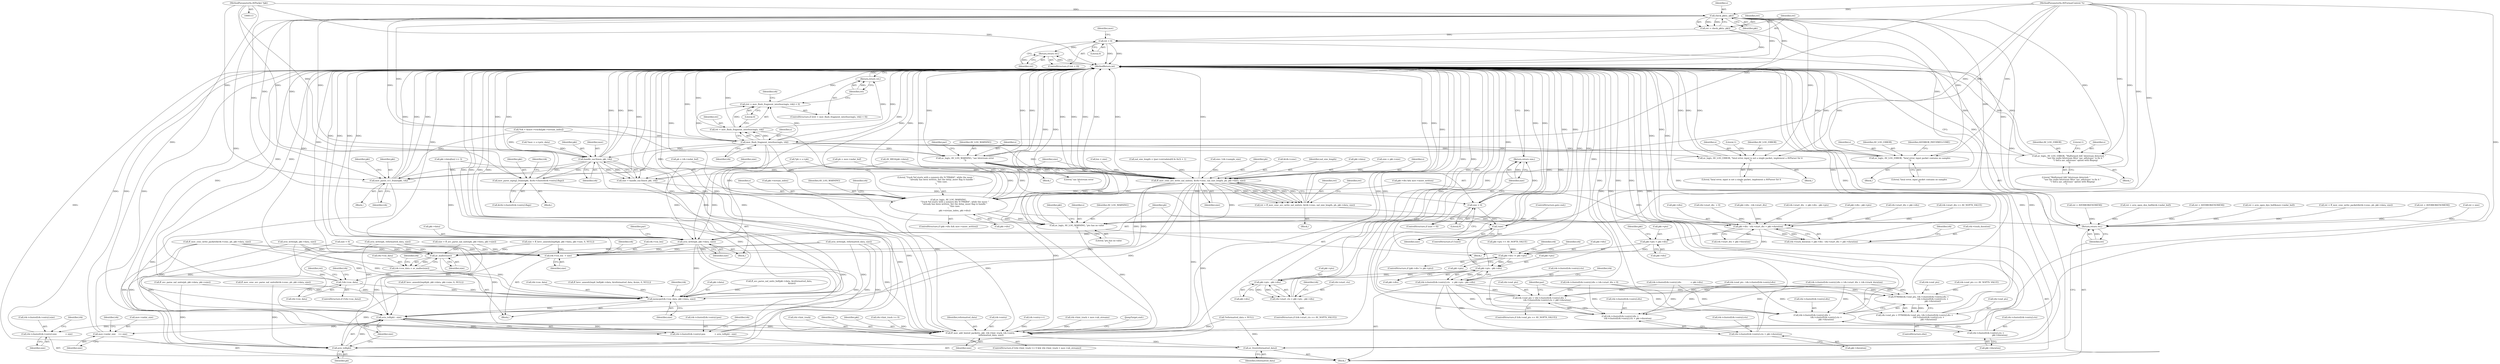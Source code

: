 digraph "0_FFmpeg_3a2d21bc5f97aa0161db3ae731fc2732be6108b8@pointer" {
"1000115" [label="(MethodParameterIn,AVPacket *pkt)"];
"1000166" [label="(Call,check_pkt(s, pkt))"];
"1000164" [label="(Call,ret = check_pkt(s, pkt))"];
"1000170" [label="(Call,ret < 0)"];
"1000173" [label="(Return,return ret;)"];
"1001464" [label="(Return,return ret;)"];
"1000222" [label="(Call,mov_flush_fragment_interleaving(s, trk))"];
"1000219" [label="(Call,(ret = mov_flush_fragment_interleaving(s, trk)) < 0)"];
"1000220" [label="(Call,ret = mov_flush_fragment_interleaving(s, trk))"];
"1000226" [label="(Return,return ret;)"];
"1000319" [label="(Call,av_log(s, AV_LOG_ERROR, \"fatal error, input is not a single packet, implement a AVParser for it\n\"))"];
"1000368" [label="(Call,av_log(s, AV_LOG_ERROR, \"fatal error, input packet contains no samples\n\"))"];
"1000469" [label="(Call,av_log(s, AV_LOG_ERROR, \"Malformed AAC bitstream detected: \"\n                   \"use the audio bitstream filter 'aac_adtstoasc' to fix it \"\n                   \"('-bsf:a aac_adtstoasc' option with ffmpeg)\n\"))"];
"1000476" [label="(Call,av_log(s, AV_LOG_WARNING, \"aac bitstream error\n\"))"];
"1000715" [label="(Call,ff_mov_cenc_avc_write_nal_units(s, &trk->cenc, nal_size_length, pb, pkt->data, size))"];
"1000713" [label="(Call,ret = ff_mov_cenc_avc_write_nal_units(s, &trk->cenc, nal_size_length, pb, pkt->data, size))"];
"1000771" [label="(Call,trk->vos_len  = size)"];
"1000780" [label="(Call,av_malloc(size))"];
"1000776" [label="(Call,trk->vos_data = av_malloc(size))"];
"1000783" [label="(Call,!trk->vos_data)"];
"1000793" [label="(Call,memcpy(trk->vos_data, pkt->data, size))"];
"1000853" [label="(Call,avio_tell(pb) - size)"];
"1000843" [label="(Call,trk->cluster[trk->entry].pos              = avio_tell(pb) - size)"];
"1000879" [label="(Call,trk->cluster[trk->entry].size             = size)"];
"1001430" [label="(Call,mov->mdat_size    += size)"];
"1001449" [label="(Call,ff_mov_add_hinted_packet(s, pkt, trk->hint_track, trk->entry,\n                                 reformatted_data, size))"];
"1001462" [label="(Call,av_free(reformatted_data))"];
"1000854" [label="(Call,avio_tell(pb))"];
"1001133" [label="(Call,av_log(s, AV_LOG_WARNING,\n                   \"Track %d starts with a nonzero dts %\"PRId64\", while the moov \"\n                   \"already has been written. Set the delay_moov flag to handle \"\n                   \"this case.\n\",\n                   pkt->stream_index, pkt->dts))"];
"1001147" [label="(Call,pkt->dts - trk->start_dts + pkt->duration)"];
"1001143" [label="(Call,trk->track_duration = pkt->dts - trk->start_dts + pkt->duration)"];
"1001174" [label="(Call,pkt->pts = pkt->dts)"];
"1001182" [label="(Call,pkt->dts != pkt->pts)"];
"1001204" [label="(Call,pkt->pts - pkt->dts)"];
"1001194" [label="(Call,trk->cluster[trk->entry].cts   = pkt->pts - pkt->dts)"];
"1001245" [label="(Call,trk->end_pts = trk->cluster[trk->entry].dts +\n                       trk->cluster[trk->entry].cts + pkt->duration)"];
"1001249" [label="(Call,trk->cluster[trk->entry].dts +\n                       trk->cluster[trk->entry].cts + pkt->duration)"];
"1001259" [label="(Call,trk->cluster[trk->entry].cts + pkt->duration)"];
"1001277" [label="(Call,FFMAX(trk->end_pts, trk->cluster[trk->entry].dts +\n                                           trk->cluster[trk->entry].cts +\n                                           pkt->duration))"];
"1001273" [label="(Call,trk->end_pts = FFMAX(trk->end_pts, trk->cluster[trk->entry].dts +\n                                           trk->cluster[trk->entry].cts +\n                                           pkt->duration))"];
"1001281" [label="(Call,trk->cluster[trk->entry].dts +\n                                           trk->cluster[trk->entry].cts +\n                                           pkt->duration)"];
"1001291" [label="(Call,trk->cluster[trk->entry].cts +\n                                           pkt->duration)"];
"1001232" [label="(Call,pkt->pts - pkt->dts)"];
"1001228" [label="(Call,trk->start_cts = pkt->pts - pkt->dts)"];
"1001170" [label="(Call,av_log(s, AV_LOG_WARNING, \"pts has no value\n\"))"];
"1000658" [label="(Call,handle_eac3(mov, pkt, trk))"];
"1000656" [label="(Call,size = handle_eac3(mov, pkt, trk))"];
"1000663" [label="(Call,size < 0)"];
"1000666" [label="(Return,return size;)"];
"1000670" [label="(Call,!size)"];
"1000673" [label="(Call,avio_write(pb, pkt->data, size))"];
"1001311" [label="(Call,mov_parse_vc1_frame(pkt, trk))"];
"1001341" [label="(Call,mov_parse_mpeg2_frame(pkt, &trk->cluster[trk->entry].flags))"];
"1000484" [label="(Identifier,par)"];
"1000246" [label="(Call,pb = trk->mdat_buf)"];
"1000354" [label="(Call,size / trk->sample_size)"];
"1000778" [label="(Identifier,trk)"];
"1000468" [label="(Block,)"];
"1001222" [label="(ControlStructure,if (trk->start_cts == AV_NOPTS_VALUE))"];
"1001164" [label="(Call,pkt->pts == AV_NOPTS_VALUE)"];
"1001242" [label="(Identifier,trk)"];
"1000889" [label="(Identifier,size)"];
"1001204" [label="(Call,pkt->pts - pkt->dts)"];
"1001181" [label="(ControlStructure,if (pkt->dts != pkt->pts))"];
"1001176" [label="(Identifier,pkt)"];
"1001466" [label="(MethodReturn,int)"];
"1000472" [label="(Literal,\"Malformed AAC bitstream detected: \"\n                   \"use the audio bitstream filter 'aac_adtstoasc' to fix it \"\n                   \"('-bsf:a aac_adtstoasc' option with ffmpeg)\n\")"];
"1000672" [label="(ControlStructure,goto end;)"];
"1000456" [label="(Block,)"];
"1000726" [label="(Identifier,size)"];
"1000879" [label="(Call,trk->cluster[trk->entry].size             = size)"];
"1000800" [label="(Identifier,size)"];
"1000782" [label="(ControlStructure,if (!trk->vos_data))"];
"1000478" [label="(Identifier,AV_LOG_WARNING)"];
"1001269" [label="(Call,pkt->duration)"];
"1001064" [label="(Call,trk->start_dts == AV_NOPTS_VALUE)"];
"1000370" [label="(Identifier,AV_LOG_ERROR)"];
"1000658" [label="(Call,handle_eac3(mov, pkt, trk))"];
"1000169" [label="(ControlStructure,if (ret < 0))"];
"1001464" [label="(Return,return ret;)"];
"1000471" [label="(Identifier,AV_LOG_ERROR)"];
"1000785" [label="(Identifier,trk)"];
"1001134" [label="(Identifier,s)"];
"1001147" [label="(Call,pkt->dts - trk->start_dts + pkt->duration)"];
"1001191" [label="(Identifier,trk)"];
"1000880" [label="(Call,trk->cluster[trk->entry].size)"];
"1000861" [label="(Identifier,trk)"];
"1001435" [label="(ControlStructure,if (trk->hint_track >= 0 && trk->hint_track < mov->nb_streams))"];
"1000546" [label="(Call,ff_mov_cenc_avc_parse_nal_units(&trk->cenc, pb, pkt->data, size))"];
"1000638" [label="(Call,ff_hevc_annexb2mp4(pb, pkt->data, pkt->size, 0, NULL))"];
"1001151" [label="(Call,trk->start_dts + pkt->duration)"];
"1000794" [label="(Call,trk->vos_data)"];
"1000567" [label="(Call,size = ff_avc_parse_nal_units(pb, pkt->data, pkt->size))"];
"1000620" [label="(Call,ff_hevc_annexb2mp4_buf(pkt->data, &reformatted_data, &size, 0, NULL))"];
"1000368" [label="(Call,av_log(s, AV_LOG_ERROR, \"fatal error, input packet contains no samples\n\"))"];
"1001459" [label="(Identifier,size)"];
"1000318" [label="(Block,)"];
"1001452" [label="(Call,trk->hint_track)"];
"1000236" [label="(Call,ret = avio_open_dyn_buf(&trk->mdat_buf))"];
"1000114" [label="(MethodParameterIn,AVFormatContext *s)"];
"1000789" [label="(Identifier,ret)"];
"1001137" [label="(Call,pkt->stream_index)"];
"1000166" [label="(Call,check_pkt(s, pkt))"];
"1001465" [label="(Identifier,ret)"];
"1000722" [label="(Identifier,pb)"];
"1000700" [label="(Block,)"];
"1000804" [label="(Identifier,trk)"];
"1000477" [label="(Identifier,s)"];
"1000833" [label="(Call,ret = AVERROR(ENOMEM))"];
"1001194" [label="(Call,trk->cluster[trk->entry].cts   = pkt->pts - pkt->dts)"];
"1001148" [label="(Call,pkt->dts)"];
"1001114" [label="(Call,trk->start_dts  = 0)"];
"1000226" [label="(Return,return ret;)"];
"1000320" [label="(Identifier,s)"];
"1001195" [label="(Call,trk->cluster[trk->entry].cts)"];
"1000661" [label="(Identifier,trk)"];
"1000770" [label="(Block,)"];
"1001272" [label="(ControlStructure,else)"];
"1000844" [label="(Call,trk->cluster[trk->entry].pos)"];
"1001246" [label="(Call,trk->end_pts)"];
"1001205" [label="(Call,pkt->pts)"];
"1000669" [label="(ControlStructure,if (!size))"];
"1001462" [label="(Call,av_free(reformatted_data))"];
"1000673" [label="(Call,avio_write(pb, pkt->data, size))"];
"1000118" [label="(Call,*mov = s->priv_data)"];
"1000261" [label="(Call,ret = avio_open_dyn_buf(&mov->mdat_buf))"];
"1000325" [label="(Literal,1)"];
"1001249" [label="(Call,trk->cluster[trk->entry].dts +\n                       trk->cluster[trk->entry].cts + pkt->duration)"];
"1001259" [label="(Call,trk->cluster[trk->entry].cts + pkt->duration)"];
"1000772" [label="(Call,trk->vos_len)"];
"1001282" [label="(Call,trk->cluster[trk->entry].dts)"];
"1000729" [label="(Call,ret = ff_mov_cenc_write_packet(&trk->cenc, pb, pkt->data, size))"];
"1001450" [label="(Identifier,s)"];
"1000674" [label="(Identifier,pb)"];
"1000783" [label="(Call,!trk->vos_data)"];
"1000945" [label="(Call,trk->cluster[trk->entry].dts = trk->start_dts + trk->track_duration)"];
"1000219" [label="(Call,(ret = mov_flush_fragment_interleaving(s, trk)) < 0)"];
"1000469" [label="(Call,av_log(s, AV_LOG_ERROR, \"Malformed AAC bitstream detected: \"\n                   \"use the audio bitstream filter 'aac_adtstoasc' to fix it \"\n                   \"('-bsf:a aac_adtstoasc' option with ffmpeg)\n\"))"];
"1000657" [label="(Identifier,size)"];
"1000222" [label="(Call,mov_flush_fragment_interleaving(s, trk))"];
"1001245" [label="(Call,trk->end_pts = trk->cluster[trk->entry].dts +\n                       trk->cluster[trk->entry].cts + pkt->duration)"];
"1000475" [label="(Literal,1)"];
"1000670" [label="(Call,!size)"];
"1001008" [label="(Call,pkt->dts - trk->start_dts)"];
"1000557" [label="(Call,size < 0)"];
"1000220" [label="(Call,ret = mov_flush_fragment_interleaving(s, trk))"];
"1000717" [label="(Call,&trk->cenc)"];
"1000470" [label="(Identifier,s)"];
"1000450" [label="(Call,AV_RB16(pkt->data))"];
"1000721" [label="(Identifier,nal_size_length)"];
"1000116" [label="(Block,)"];
"1001228" [label="(Call,trk->start_cts = pkt->pts - pkt->dts)"];
"1000662" [label="(ControlStructure,if (size < 0))"];
"1000678" [label="(Identifier,size)"];
"1001125" [label="(ControlStructure,if (pkt->dts && mov->moov_written))"];
"1001171" [label="(Identifier,s)"];
"1000171" [label="(Identifier,ret)"];
"1001402" [label="(Identifier,pkt)"];
"1001250" [label="(Call,trk->cluster[trk->entry].dts)"];
"1000771" [label="(Call,trk->vos_len  = size)"];
"1001463" [label="(Identifier,reformatted_data)"];
"1001260" [label="(Call,trk->cluster[trk->entry].cts)"];
"1001439" [label="(Identifier,trk)"];
"1000666" [label="(Return,return size;)"];
"1001310" [label="(Block,)"];
"1000723" [label="(Call,pkt->data)"];
"1000775" [label="(Identifier,size)"];
"1000569" [label="(Call,ff_avc_parse_nal_units(pb, pkt->data, pkt->size))"];
"1001278" [label="(Call,trk->end_pts)"];
"1001449" [label="(Call,ff_mov_add_hinted_packet(s, pkt, trk->hint_track, trk->entry,\n                                 reformatted_data, size))"];
"1001169" [label="(Block,)"];
"1001431" [label="(Call,mov->mdat_size)"];
"1001451" [label="(Identifier,pkt)"];
"1000373" [label="(Identifier,AVERROR_PATCHWELCOME)"];
"1000781" [label="(Identifier,size)"];
"1000856" [label="(Identifier,size)"];
"1000656" [label="(Call,size = handle_eac3(mov, pkt, trk))"];
"1001182" [label="(Call,pkt->dts != pkt->pts)"];
"1001233" [label="(Call,pkt->pts)"];
"1001174" [label="(Call,pkt->pts = pkt->dts)"];
"1001173" [label="(Literal,\"pts has no value\n\")"];
"1000843" [label="(Call,trk->cluster[trk->entry].pos              = avio_tell(pb) - size)"];
"1000853" [label="(Call,avio_tell(pb) - size)"];
"1001281" [label="(Call,trk->cluster[trk->entry].dts +\n                                           trk->cluster[trk->entry].cts +\n                                           pkt->duration)"];
"1000173" [label="(Return,return ret;)"];
"1000660" [label="(Identifier,pkt)"];
"1000170" [label="(Call,ret < 0)"];
"1001437" [label="(Call,trk->hint_track >= 0)"];
"1000793" [label="(Call,memcpy(trk->vos_data, pkt->data, size))"];
"1001135" [label="(Identifier,AV_LOG_WARNING)"];
"1001094" [label="(Call,trk->start_dts  = pkt->dts - pkt->pts)"];
"1000797" [label="(Call,pkt->data)"];
"1000223" [label="(Identifier,s)"];
"1000630" [label="(Call,avio_write(pb, reformatted_data, size))"];
"1000151" [label="(Call,size = pkt->size)"];
"1001313" [label="(Identifier,trk)"];
"1001343" [label="(Call,&trk->cluster[trk->entry].flags)"];
"1001311" [label="(Call,mov_parse_vc1_frame(pkt, trk))"];
"1000164" [label="(Call,ret = check_pkt(s, pkt))"];
"1000742" [label="(Identifier,ret)"];
"1001143" [label="(Call,trk->track_duration = pkt->dts - trk->start_dts + pkt->duration)"];
"1000671" [label="(Identifier,size)"];
"1001340" [label="(Block,)"];
"1001273" [label="(Call,trk->end_pts = FFMAX(trk->end_pts, trk->cluster[trk->entry].dts +\n                                           trk->cluster[trk->entry].cts +\n                                           pkt->duration))"];
"1001172" [label="(Identifier,AV_LOG_WARNING)"];
"1001291" [label="(Call,trk->cluster[trk->entry].cts +\n                                           pkt->duration)"];
"1001229" [label="(Call,trk->start_cts)"];
"1000989" [label="(Call,trk->end_pts - trk->cluster[trk->entry].dts)"];
"1000165" [label="(Identifier,ret)"];
"1001160" [label="(Identifier,trk)"];
"1000715" [label="(Call,ff_mov_cenc_avc_write_nal_units(s, &trk->cenc, nal_size_length, pb, pkt->data, size))"];
"1001274" [label="(Call,trk->end_pts)"];
"1001342" [label="(Identifier,pkt)"];
"1001358" [label="(Identifier,trk)"];
"1000731" [label="(Call,ff_mov_cenc_write_packet(&trk->cenc, pb, pkt->data, size))"];
"1000371" [label="(Literal,\"fatal error, input packet contains no samples\n\")"];
"1000367" [label="(Block,)"];
"1000665" [label="(Literal,0)"];
"1001186" [label="(Call,pkt->pts)"];
"1000479" [label="(Literal,\"aac bitstream error\n\")"];
"1001240" [label="(Call,trk->end_pts == AV_NOPTS_VALUE)"];
"1000659" [label="(Identifier,mov)"];
"1000780" [label="(Call,av_malloc(size))"];
"1001434" [label="(Identifier,size)"];
"1000225" [label="(Literal,0)"];
"1000304" [label="(Call,pkt->data[len] >> 3)"];
"1000758" [label="(Identifier,par)"];
"1000231" [label="(Identifier,trk)"];
"1000167" [label="(Identifier,s)"];
"1001145" [label="(Identifier,trk)"];
"1001239" [label="(ControlStructure,if (trk->end_pts == AV_NOPTS_VALUE))"];
"1000664" [label="(Identifier,size)"];
"1000476" [label="(Call,av_log(s, AV_LOG_WARNING, \"aac bitstream error\n\"))"];
"1001136" [label="(Literal,\"Track %d starts with a nonzero dts %\"PRId64\", while the moov \"\n                   \"already has been written. Set the delay_moov flag to handle \"\n                   \"this case.\n\")"];
"1000795" [label="(Identifier,trk)"];
"1000776" [label="(Call,trk->vos_data = av_malloc(size))"];
"1000124" [label="(Call,*pb = s->pb)"];
"1001126" [label="(Call,pkt->dts && mov->moov_written)"];
"1000531" [label="(Call,avio_write(pb, reformatted_data, size))"];
"1000369" [label="(Identifier,s)"];
"1000894" [label="(Identifier,trk)"];
"1000321" [label="(Identifier,AV_LOG_ERROR)"];
"1001198" [label="(Identifier,trk)"];
"1001178" [label="(Call,pkt->dts)"];
"1001098" [label="(Call,pkt->dts - pkt->pts)"];
"1000855" [label="(Identifier,pb)"];
"1000667" [label="(Identifier,size)"];
"1000168" [label="(Identifier,pkt)"];
"1000115" [label="(MethodParameterIn,AVPacket *pkt)"];
"1000777" [label="(Call,trk->vos_data)"];
"1001133" [label="(Call,av_log(s, AV_LOG_WARNING,\n                   \"Track %d starts with a nonzero dts %\"PRId64\", while the moov \"\n                   \"already has been written. Set the delay_moov flag to handle \"\n                   \"this case.\n\",\n                   pkt->stream_index, pkt->dts))"];
"1000227" [label="(Identifier,ret)"];
"1001140" [label="(Call,pkt->dts)"];
"1001048" [label="(Call,trk->cluster[trk->entry].dts = trk->start_dts = 0)"];
"1000319" [label="(Call,av_log(s, AV_LOG_ERROR, \"fatal error, input is not a single packet, implement a AVParser for it\n\"))"];
"1000784" [label="(Call,trk->vos_data)"];
"1000713" [label="(Call,ret = ff_mov_cenc_avc_write_nal_units(s, &trk->cenc, nal_size_length, pb, pkt->data, size))"];
"1001458" [label="(Identifier,reformatted_data)"];
"1001170" [label="(Call,av_log(s, AV_LOG_WARNING, \"pts has no value\n\"))"];
"1001455" [label="(Call,trk->entry)"];
"1000161" [label="(Call,*reformatted_data = NULL)"];
"1001070" [label="(Call,trk->start_dts = pkt->dts)"];
"1001341" [label="(Call,mov_parse_mpeg2_frame(pkt, &trk->cluster[trk->entry].flags))"];
"1001421" [label="(Call,trk->entry++)"];
"1000675" [label="(Call,pkt->data)"];
"1000636" [label="(Call,size = ff_hevc_annexb2mp4(pb, pkt->data, pkt->size, 0, NULL))"];
"1001175" [label="(Call,pkt->pts)"];
"1001232" [label="(Call,pkt->pts - pkt->dts)"];
"1001277" [label="(Call,FFMAX(trk->end_pts, trk->cluster[trk->entry].dts +\n                                           trk->cluster[trk->entry].cts +\n                                           pkt->duration))"];
"1001312" [label="(Identifier,pkt)"];
"1000174" [label="(Identifier,ret)"];
"1001183" [label="(Call,pkt->dts)"];
"1000901" [label="(Call,trk->cluster[trk->entry].dts              = pkt->dts)"];
"1000655" [label="(Block,)"];
"1000221" [label="(Identifier,ret)"];
"1001301" [label="(Call,pkt->duration)"];
"1000747" [label="(Call,avio_write(pb, pkt->data, size))"];
"1000663" [label="(Call,size < 0)"];
"1001442" [label="(Call,trk->hint_track < mov->nb_streams)"];
"1000523" [label="(Call,ff_avc_parse_nal_units_buf(pkt->data, &reformatted_data,\n                                       &size))"];
"1000788" [label="(Call,ret = AVERROR(ENOMEM))"];
"1000716" [label="(Identifier,s)"];
"1000271" [label="(Call,pb = mov->mdat_buf)"];
"1000292" [label="(Call,len < size)"];
"1001144" [label="(Call,trk->track_duration)"];
"1001460" [label="(JumpTarget,end:)"];
"1000178" [label="(Identifier,mov)"];
"1000561" [label="(Call,ret = size)"];
"1001236" [label="(Call,pkt->dts)"];
"1000420" [label="(Call,ret = AVERROR(ENOMEM))"];
"1001430" [label="(Call,mov->mdat_size    += size)"];
"1000224" [label="(Identifier,trk)"];
"1001184" [label="(Identifier,pkt)"];
"1000322" [label="(Literal,\"fatal error, input is not a single packet, implement a AVParser for it\n\")"];
"1000130" [label="(Call,*trk = &mov->tracks[pkt->stream_index])"];
"1001208" [label="(Call,pkt->dts)"];
"1001215" [label="(Identifier,trk)"];
"1001292" [label="(Call,trk->cluster[trk->entry].cts)"];
"1000218" [label="(ControlStructure,if ((ret = mov_flush_fragment_interleaving(s, trk)) < 0))"];
"1000714" [label="(Identifier,ret)"];
"1001307" [label="(Identifier,par)"];
"1000702" [label="(Call,nal_size_length = (par->extradata[4] & 0x3) + 1)"];
"1000172" [label="(Literal,0)"];
"1000854" [label="(Call,avio_tell(pb))"];
"1000115" -> "1000113"  [label="AST: "];
"1000115" -> "1001466"  [label="DDG: "];
"1000115" -> "1000166"  [label="DDG: "];
"1000115" -> "1000658"  [label="DDG: "];
"1000115" -> "1001311"  [label="DDG: "];
"1000115" -> "1001341"  [label="DDG: "];
"1000115" -> "1001449"  [label="DDG: "];
"1000166" -> "1000164"  [label="AST: "];
"1000166" -> "1000168"  [label="CFG: "];
"1000167" -> "1000166"  [label="AST: "];
"1000168" -> "1000166"  [label="AST: "];
"1000164" -> "1000166"  [label="CFG: "];
"1000166" -> "1001466"  [label="DDG: "];
"1000166" -> "1001466"  [label="DDG: "];
"1000166" -> "1000164"  [label="DDG: "];
"1000166" -> "1000164"  [label="DDG: "];
"1000114" -> "1000166"  [label="DDG: "];
"1000166" -> "1000222"  [label="DDG: "];
"1000166" -> "1000319"  [label="DDG: "];
"1000166" -> "1000368"  [label="DDG: "];
"1000166" -> "1000469"  [label="DDG: "];
"1000166" -> "1000476"  [label="DDG: "];
"1000166" -> "1000658"  [label="DDG: "];
"1000166" -> "1000715"  [label="DDG: "];
"1000166" -> "1001133"  [label="DDG: "];
"1000166" -> "1001170"  [label="DDG: "];
"1000166" -> "1001311"  [label="DDG: "];
"1000166" -> "1001341"  [label="DDG: "];
"1000166" -> "1001449"  [label="DDG: "];
"1000166" -> "1001449"  [label="DDG: "];
"1000164" -> "1000116"  [label="AST: "];
"1000165" -> "1000164"  [label="AST: "];
"1000171" -> "1000164"  [label="CFG: "];
"1000164" -> "1001466"  [label="DDG: "];
"1000164" -> "1000170"  [label="DDG: "];
"1000170" -> "1000169"  [label="AST: "];
"1000170" -> "1000172"  [label="CFG: "];
"1000171" -> "1000170"  [label="AST: "];
"1000172" -> "1000170"  [label="AST: "];
"1000174" -> "1000170"  [label="CFG: "];
"1000178" -> "1000170"  [label="CFG: "];
"1000170" -> "1001466"  [label="DDG: "];
"1000170" -> "1001466"  [label="DDG: "];
"1000170" -> "1000173"  [label="DDG: "];
"1000170" -> "1001464"  [label="DDG: "];
"1000173" -> "1000169"  [label="AST: "];
"1000173" -> "1000174"  [label="CFG: "];
"1000174" -> "1000173"  [label="AST: "];
"1001466" -> "1000173"  [label="CFG: "];
"1000173" -> "1001466"  [label="DDG: "];
"1000174" -> "1000173"  [label="DDG: "];
"1001464" -> "1000116"  [label="AST: "];
"1001464" -> "1001465"  [label="CFG: "];
"1001465" -> "1001464"  [label="AST: "];
"1001466" -> "1001464"  [label="CFG: "];
"1001464" -> "1001466"  [label="DDG: "];
"1001465" -> "1001464"  [label="DDG: "];
"1000713" -> "1001464"  [label="DDG: "];
"1000561" -> "1001464"  [label="DDG: "];
"1000261" -> "1001464"  [label="DDG: "];
"1000788" -> "1001464"  [label="DDG: "];
"1000220" -> "1001464"  [label="DDG: "];
"1000729" -> "1001464"  [label="DDG: "];
"1000236" -> "1001464"  [label="DDG: "];
"1000833" -> "1001464"  [label="DDG: "];
"1000420" -> "1001464"  [label="DDG: "];
"1000222" -> "1000220"  [label="AST: "];
"1000222" -> "1000224"  [label="CFG: "];
"1000223" -> "1000222"  [label="AST: "];
"1000224" -> "1000222"  [label="AST: "];
"1000220" -> "1000222"  [label="CFG: "];
"1000222" -> "1001466"  [label="DDG: "];
"1000222" -> "1001466"  [label="DDG: "];
"1000222" -> "1000219"  [label="DDG: "];
"1000222" -> "1000219"  [label="DDG: "];
"1000222" -> "1000220"  [label="DDG: "];
"1000222" -> "1000220"  [label="DDG: "];
"1000114" -> "1000222"  [label="DDG: "];
"1000130" -> "1000222"  [label="DDG: "];
"1000222" -> "1000319"  [label="DDG: "];
"1000222" -> "1000368"  [label="DDG: "];
"1000222" -> "1000469"  [label="DDG: "];
"1000222" -> "1000476"  [label="DDG: "];
"1000222" -> "1000658"  [label="DDG: "];
"1000222" -> "1000715"  [label="DDG: "];
"1000222" -> "1001133"  [label="DDG: "];
"1000222" -> "1001170"  [label="DDG: "];
"1000222" -> "1001311"  [label="DDG: "];
"1000222" -> "1001449"  [label="DDG: "];
"1000219" -> "1000218"  [label="AST: "];
"1000219" -> "1000225"  [label="CFG: "];
"1000220" -> "1000219"  [label="AST: "];
"1000225" -> "1000219"  [label="AST: "];
"1000227" -> "1000219"  [label="CFG: "];
"1000231" -> "1000219"  [label="CFG: "];
"1000219" -> "1001466"  [label="DDG: "];
"1000220" -> "1000219"  [label="DDG: "];
"1000221" -> "1000220"  [label="AST: "];
"1000225" -> "1000220"  [label="CFG: "];
"1000220" -> "1001466"  [label="DDG: "];
"1000220" -> "1001466"  [label="DDG: "];
"1000220" -> "1000226"  [label="DDG: "];
"1000226" -> "1000218"  [label="AST: "];
"1000226" -> "1000227"  [label="CFG: "];
"1000227" -> "1000226"  [label="AST: "];
"1001466" -> "1000226"  [label="CFG: "];
"1000226" -> "1001466"  [label="DDG: "];
"1000227" -> "1000226"  [label="DDG: "];
"1000319" -> "1000318"  [label="AST: "];
"1000319" -> "1000322"  [label="CFG: "];
"1000320" -> "1000319"  [label="AST: "];
"1000321" -> "1000319"  [label="AST: "];
"1000322" -> "1000319"  [label="AST: "];
"1000325" -> "1000319"  [label="CFG: "];
"1000319" -> "1001466"  [label="DDG: "];
"1000319" -> "1001466"  [label="DDG: "];
"1000319" -> "1001466"  [label="DDG: "];
"1000114" -> "1000319"  [label="DDG: "];
"1000368" -> "1000367"  [label="AST: "];
"1000368" -> "1000371"  [label="CFG: "];
"1000369" -> "1000368"  [label="AST: "];
"1000370" -> "1000368"  [label="AST: "];
"1000371" -> "1000368"  [label="AST: "];
"1000373" -> "1000368"  [label="CFG: "];
"1000368" -> "1001466"  [label="DDG: "];
"1000368" -> "1001466"  [label="DDG: "];
"1000368" -> "1001466"  [label="DDG: "];
"1000114" -> "1000368"  [label="DDG: "];
"1000469" -> "1000468"  [label="AST: "];
"1000469" -> "1000472"  [label="CFG: "];
"1000470" -> "1000469"  [label="AST: "];
"1000471" -> "1000469"  [label="AST: "];
"1000472" -> "1000469"  [label="AST: "];
"1000475" -> "1000469"  [label="CFG: "];
"1000469" -> "1001466"  [label="DDG: "];
"1000469" -> "1001466"  [label="DDG: "];
"1000469" -> "1001466"  [label="DDG: "];
"1000114" -> "1000469"  [label="DDG: "];
"1000476" -> "1000456"  [label="AST: "];
"1000476" -> "1000479"  [label="CFG: "];
"1000477" -> "1000476"  [label="AST: "];
"1000478" -> "1000476"  [label="AST: "];
"1000479" -> "1000476"  [label="AST: "];
"1000484" -> "1000476"  [label="CFG: "];
"1000476" -> "1001466"  [label="DDG: "];
"1000476" -> "1001466"  [label="DDG: "];
"1000476" -> "1001466"  [label="DDG: "];
"1000114" -> "1000476"  [label="DDG: "];
"1000476" -> "1000715"  [label="DDG: "];
"1000476" -> "1001133"  [label="DDG: "];
"1000476" -> "1001133"  [label="DDG: "];
"1000476" -> "1001170"  [label="DDG: "];
"1000476" -> "1001170"  [label="DDG: "];
"1000476" -> "1001449"  [label="DDG: "];
"1000715" -> "1000713"  [label="AST: "];
"1000715" -> "1000726"  [label="CFG: "];
"1000716" -> "1000715"  [label="AST: "];
"1000717" -> "1000715"  [label="AST: "];
"1000721" -> "1000715"  [label="AST: "];
"1000722" -> "1000715"  [label="AST: "];
"1000723" -> "1000715"  [label="AST: "];
"1000726" -> "1000715"  [label="AST: "];
"1000713" -> "1000715"  [label="CFG: "];
"1000715" -> "1001466"  [label="DDG: "];
"1000715" -> "1001466"  [label="DDG: "];
"1000715" -> "1001466"  [label="DDG: "];
"1000715" -> "1001466"  [label="DDG: "];
"1000715" -> "1001466"  [label="DDG: "];
"1000715" -> "1001466"  [label="DDG: "];
"1000715" -> "1000713"  [label="DDG: "];
"1000715" -> "1000713"  [label="DDG: "];
"1000715" -> "1000713"  [label="DDG: "];
"1000715" -> "1000713"  [label="DDG: "];
"1000715" -> "1000713"  [label="DDG: "];
"1000715" -> "1000713"  [label="DDG: "];
"1000114" -> "1000715"  [label="DDG: "];
"1000702" -> "1000715"  [label="DDG: "];
"1000124" -> "1000715"  [label="DDG: "];
"1000271" -> "1000715"  [label="DDG: "];
"1000246" -> "1000715"  [label="DDG: "];
"1000304" -> "1000715"  [label="DDG: "];
"1000450" -> "1000715"  [label="DDG: "];
"1000292" -> "1000715"  [label="DDG: "];
"1000151" -> "1000715"  [label="DDG: "];
"1000354" -> "1000715"  [label="DDG: "];
"1000715" -> "1000771"  [label="DDG: "];
"1000715" -> "1000780"  [label="DDG: "];
"1000715" -> "1000793"  [label="DDG: "];
"1000715" -> "1000854"  [label="DDG: "];
"1000715" -> "1000853"  [label="DDG: "];
"1000715" -> "1001133"  [label="DDG: "];
"1000715" -> "1001170"  [label="DDG: "];
"1000715" -> "1001449"  [label="DDG: "];
"1000713" -> "1000700"  [label="AST: "];
"1000714" -> "1000713"  [label="AST: "];
"1000742" -> "1000713"  [label="CFG: "];
"1000713" -> "1001466"  [label="DDG: "];
"1000713" -> "1001466"  [label="DDG: "];
"1000771" -> "1000770"  [label="AST: "];
"1000771" -> "1000775"  [label="CFG: "];
"1000772" -> "1000771"  [label="AST: "];
"1000775" -> "1000771"  [label="AST: "];
"1000778" -> "1000771"  [label="CFG: "];
"1000771" -> "1001466"  [label="DDG: "];
"1000673" -> "1000771"  [label="DDG: "];
"1000567" -> "1000771"  [label="DDG: "];
"1000630" -> "1000771"  [label="DDG: "];
"1000636" -> "1000771"  [label="DDG: "];
"1000731" -> "1000771"  [label="DDG: "];
"1000557" -> "1000771"  [label="DDG: "];
"1000531" -> "1000771"  [label="DDG: "];
"1000747" -> "1000771"  [label="DDG: "];
"1000780" -> "1000776"  [label="AST: "];
"1000780" -> "1000781"  [label="CFG: "];
"1000781" -> "1000780"  [label="AST: "];
"1000776" -> "1000780"  [label="CFG: "];
"1000780" -> "1001466"  [label="DDG: "];
"1000780" -> "1000776"  [label="DDG: "];
"1000673" -> "1000780"  [label="DDG: "];
"1000567" -> "1000780"  [label="DDG: "];
"1000630" -> "1000780"  [label="DDG: "];
"1000636" -> "1000780"  [label="DDG: "];
"1000731" -> "1000780"  [label="DDG: "];
"1000557" -> "1000780"  [label="DDG: "];
"1000531" -> "1000780"  [label="DDG: "];
"1000747" -> "1000780"  [label="DDG: "];
"1000780" -> "1000793"  [label="DDG: "];
"1000776" -> "1000770"  [label="AST: "];
"1000777" -> "1000776"  [label="AST: "];
"1000785" -> "1000776"  [label="CFG: "];
"1000776" -> "1001466"  [label="DDG: "];
"1000776" -> "1000783"  [label="DDG: "];
"1000783" -> "1000782"  [label="AST: "];
"1000783" -> "1000784"  [label="CFG: "];
"1000784" -> "1000783"  [label="AST: "];
"1000789" -> "1000783"  [label="CFG: "];
"1000795" -> "1000783"  [label="CFG: "];
"1000783" -> "1001466"  [label="DDG: "];
"1000783" -> "1001466"  [label="DDG: "];
"1000783" -> "1000793"  [label="DDG: "];
"1000793" -> "1000770"  [label="AST: "];
"1000793" -> "1000800"  [label="CFG: "];
"1000794" -> "1000793"  [label="AST: "];
"1000797" -> "1000793"  [label="AST: "];
"1000800" -> "1000793"  [label="AST: "];
"1000804" -> "1000793"  [label="CFG: "];
"1000793" -> "1001466"  [label="DDG: "];
"1000793" -> "1001466"  [label="DDG: "];
"1000793" -> "1001466"  [label="DDG: "];
"1000793" -> "1001466"  [label="DDG: "];
"1000569" -> "1000793"  [label="DDG: "];
"1000620" -> "1000793"  [label="DDG: "];
"1000304" -> "1000793"  [label="DDG: "];
"1000673" -> "1000793"  [label="DDG: "];
"1000747" -> "1000793"  [label="DDG: "];
"1000731" -> "1000793"  [label="DDG: "];
"1000546" -> "1000793"  [label="DDG: "];
"1000523" -> "1000793"  [label="DDG: "];
"1000638" -> "1000793"  [label="DDG: "];
"1000793" -> "1000853"  [label="DDG: "];
"1000853" -> "1000843"  [label="AST: "];
"1000853" -> "1000856"  [label="CFG: "];
"1000854" -> "1000853"  [label="AST: "];
"1000856" -> "1000853"  [label="AST: "];
"1000843" -> "1000853"  [label="CFG: "];
"1000853" -> "1001466"  [label="DDG: "];
"1000853" -> "1000843"  [label="DDG: "];
"1000853" -> "1000843"  [label="DDG: "];
"1000854" -> "1000853"  [label="DDG: "];
"1000673" -> "1000853"  [label="DDG: "];
"1000567" -> "1000853"  [label="DDG: "];
"1000630" -> "1000853"  [label="DDG: "];
"1000636" -> "1000853"  [label="DDG: "];
"1000731" -> "1000853"  [label="DDG: "];
"1000557" -> "1000853"  [label="DDG: "];
"1000531" -> "1000853"  [label="DDG: "];
"1000747" -> "1000853"  [label="DDG: "];
"1000853" -> "1000879"  [label="DDG: "];
"1000853" -> "1001430"  [label="DDG: "];
"1000853" -> "1001449"  [label="DDG: "];
"1000843" -> "1000116"  [label="AST: "];
"1000844" -> "1000843"  [label="AST: "];
"1000861" -> "1000843"  [label="CFG: "];
"1000843" -> "1001466"  [label="DDG: "];
"1000843" -> "1001466"  [label="DDG: "];
"1000879" -> "1000116"  [label="AST: "];
"1000879" -> "1000889"  [label="CFG: "];
"1000880" -> "1000879"  [label="AST: "];
"1000889" -> "1000879"  [label="AST: "];
"1000894" -> "1000879"  [label="CFG: "];
"1000879" -> "1001466"  [label="DDG: "];
"1001430" -> "1000116"  [label="AST: "];
"1001430" -> "1001434"  [label="CFG: "];
"1001431" -> "1001430"  [label="AST: "];
"1001434" -> "1001430"  [label="AST: "];
"1001439" -> "1001430"  [label="CFG: "];
"1001430" -> "1001466"  [label="DDG: "];
"1001430" -> "1001466"  [label="DDG: "];
"1001449" -> "1001435"  [label="AST: "];
"1001449" -> "1001459"  [label="CFG: "];
"1001450" -> "1001449"  [label="AST: "];
"1001451" -> "1001449"  [label="AST: "];
"1001452" -> "1001449"  [label="AST: "];
"1001455" -> "1001449"  [label="AST: "];
"1001458" -> "1001449"  [label="AST: "];
"1001459" -> "1001449"  [label="AST: "];
"1001460" -> "1001449"  [label="CFG: "];
"1001449" -> "1001466"  [label="DDG: "];
"1001449" -> "1001466"  [label="DDG: "];
"1001449" -> "1001466"  [label="DDG: "];
"1001449" -> "1001466"  [label="DDG: "];
"1001449" -> "1001466"  [label="DDG: "];
"1001449" -> "1001466"  [label="DDG: "];
"1001133" -> "1001449"  [label="DDG: "];
"1001170" -> "1001449"  [label="DDG: "];
"1000114" -> "1001449"  [label="DDG: "];
"1001311" -> "1001449"  [label="DDG: "];
"1001341" -> "1001449"  [label="DDG: "];
"1000658" -> "1001449"  [label="DDG: "];
"1001437" -> "1001449"  [label="DDG: "];
"1001442" -> "1001449"  [label="DDG: "];
"1001421" -> "1001449"  [label="DDG: "];
"1000531" -> "1001449"  [label="DDG: "];
"1000630" -> "1001449"  [label="DDG: "];
"1000161" -> "1001449"  [label="DDG: "];
"1001449" -> "1001462"  [label="DDG: "];
"1001462" -> "1000116"  [label="AST: "];
"1001462" -> "1001463"  [label="CFG: "];
"1001463" -> "1001462"  [label="AST: "];
"1001465" -> "1001462"  [label="CFG: "];
"1001462" -> "1001466"  [label="DDG: "];
"1001462" -> "1001466"  [label="DDG: "];
"1000531" -> "1001462"  [label="DDG: "];
"1000630" -> "1001462"  [label="DDG: "];
"1000161" -> "1001462"  [label="DDG: "];
"1000854" -> "1000855"  [label="CFG: "];
"1000855" -> "1000854"  [label="AST: "];
"1000856" -> "1000854"  [label="CFG: "];
"1000854" -> "1001466"  [label="DDG: "];
"1000630" -> "1000854"  [label="DDG: "];
"1000673" -> "1000854"  [label="DDG: "];
"1000546" -> "1000854"  [label="DDG: "];
"1000569" -> "1000854"  [label="DDG: "];
"1000731" -> "1000854"  [label="DDG: "];
"1000531" -> "1000854"  [label="DDG: "];
"1000747" -> "1000854"  [label="DDG: "];
"1000638" -> "1000854"  [label="DDG: "];
"1001133" -> "1001125"  [label="AST: "];
"1001133" -> "1001140"  [label="CFG: "];
"1001134" -> "1001133"  [label="AST: "];
"1001135" -> "1001133"  [label="AST: "];
"1001136" -> "1001133"  [label="AST: "];
"1001137" -> "1001133"  [label="AST: "];
"1001140" -> "1001133"  [label="AST: "];
"1001145" -> "1001133"  [label="CFG: "];
"1001133" -> "1001466"  [label="DDG: "];
"1001133" -> "1001466"  [label="DDG: "];
"1001133" -> "1001466"  [label="DDG: "];
"1001133" -> "1001466"  [label="DDG: "];
"1000114" -> "1001133"  [label="DDG: "];
"1001126" -> "1001133"  [label="DDG: "];
"1001133" -> "1001147"  [label="DDG: "];
"1001133" -> "1001170"  [label="DDG: "];
"1001133" -> "1001170"  [label="DDG: "];
"1001147" -> "1001143"  [label="AST: "];
"1001147" -> "1001151"  [label="CFG: "];
"1001148" -> "1001147"  [label="AST: "];
"1001151" -> "1001147"  [label="AST: "];
"1001143" -> "1001147"  [label="CFG: "];
"1001147" -> "1001466"  [label="DDG: "];
"1001147" -> "1001143"  [label="DDG: "];
"1001147" -> "1001143"  [label="DDG: "];
"1001008" -> "1001147"  [label="DDG: "];
"1001126" -> "1001147"  [label="DDG: "];
"1001098" -> "1001147"  [label="DDG: "];
"1001114" -> "1001147"  [label="DDG: "];
"1001064" -> "1001147"  [label="DDG: "];
"1001070" -> "1001147"  [label="DDG: "];
"1001094" -> "1001147"  [label="DDG: "];
"1001147" -> "1001174"  [label="DDG: "];
"1001147" -> "1001182"  [label="DDG: "];
"1001143" -> "1000116"  [label="AST: "];
"1001144" -> "1001143"  [label="AST: "];
"1001160" -> "1001143"  [label="CFG: "];
"1001143" -> "1001466"  [label="DDG: "];
"1001143" -> "1001466"  [label="DDG: "];
"1001174" -> "1001169"  [label="AST: "];
"1001174" -> "1001178"  [label="CFG: "];
"1001175" -> "1001174"  [label="AST: "];
"1001178" -> "1001174"  [label="AST: "];
"1001184" -> "1001174"  [label="CFG: "];
"1001174" -> "1001182"  [label="DDG: "];
"1001182" -> "1001181"  [label="AST: "];
"1001182" -> "1001186"  [label="CFG: "];
"1001183" -> "1001182"  [label="AST: "];
"1001186" -> "1001182"  [label="AST: "];
"1001191" -> "1001182"  [label="CFG: "];
"1001198" -> "1001182"  [label="CFG: "];
"1001182" -> "1001466"  [label="DDG: "];
"1001164" -> "1001182"  [label="DDG: "];
"1001182" -> "1001204"  [label="DDG: "];
"1001182" -> "1001204"  [label="DDG: "];
"1001204" -> "1001194"  [label="AST: "];
"1001204" -> "1001208"  [label="CFG: "];
"1001205" -> "1001204"  [label="AST: "];
"1001208" -> "1001204"  [label="AST: "];
"1001194" -> "1001204"  [label="CFG: "];
"1001204" -> "1001466"  [label="DDG: "];
"1001204" -> "1001466"  [label="DDG: "];
"1001204" -> "1001194"  [label="DDG: "];
"1001204" -> "1001194"  [label="DDG: "];
"1001204" -> "1001232"  [label="DDG: "];
"1001204" -> "1001232"  [label="DDG: "];
"1001194" -> "1000116"  [label="AST: "];
"1001195" -> "1001194"  [label="AST: "];
"1001215" -> "1001194"  [label="CFG: "];
"1001194" -> "1001466"  [label="DDG: "];
"1001194" -> "1001245"  [label="DDG: "];
"1001194" -> "1001249"  [label="DDG: "];
"1001194" -> "1001259"  [label="DDG: "];
"1001194" -> "1001277"  [label="DDG: "];
"1001194" -> "1001281"  [label="DDG: "];
"1001194" -> "1001291"  [label="DDG: "];
"1001245" -> "1001239"  [label="AST: "];
"1001245" -> "1001249"  [label="CFG: "];
"1001246" -> "1001245"  [label="AST: "];
"1001249" -> "1001245"  [label="AST: "];
"1001307" -> "1001245"  [label="CFG: "];
"1001245" -> "1001466"  [label="DDG: "];
"1001245" -> "1001466"  [label="DDG: "];
"1001048" -> "1001245"  [label="DDG: "];
"1000989" -> "1001245"  [label="DDG: "];
"1000945" -> "1001245"  [label="DDG: "];
"1000901" -> "1001245"  [label="DDG: "];
"1001249" -> "1001259"  [label="CFG: "];
"1001250" -> "1001249"  [label="AST: "];
"1001259" -> "1001249"  [label="AST: "];
"1001249" -> "1001466"  [label="DDG: "];
"1001249" -> "1001466"  [label="DDG: "];
"1001048" -> "1001249"  [label="DDG: "];
"1000989" -> "1001249"  [label="DDG: "];
"1000945" -> "1001249"  [label="DDG: "];
"1000901" -> "1001249"  [label="DDG: "];
"1001259" -> "1001269"  [label="CFG: "];
"1001260" -> "1001259"  [label="AST: "];
"1001269" -> "1001259"  [label="AST: "];
"1001259" -> "1001466"  [label="DDG: "];
"1001259" -> "1001466"  [label="DDG: "];
"1001277" -> "1001273"  [label="AST: "];
"1001277" -> "1001281"  [label="CFG: "];
"1001278" -> "1001277"  [label="AST: "];
"1001281" -> "1001277"  [label="AST: "];
"1001273" -> "1001277"  [label="CFG: "];
"1001277" -> "1001466"  [label="DDG: "];
"1001277" -> "1001273"  [label="DDG: "];
"1001277" -> "1001273"  [label="DDG: "];
"1001240" -> "1001277"  [label="DDG: "];
"1001048" -> "1001277"  [label="DDG: "];
"1000989" -> "1001277"  [label="DDG: "];
"1000945" -> "1001277"  [label="DDG: "];
"1000901" -> "1001277"  [label="DDG: "];
"1001273" -> "1001272"  [label="AST: "];
"1001274" -> "1001273"  [label="AST: "];
"1001307" -> "1001273"  [label="CFG: "];
"1001273" -> "1001466"  [label="DDG: "];
"1001273" -> "1001466"  [label="DDG: "];
"1001281" -> "1001291"  [label="CFG: "];
"1001282" -> "1001281"  [label="AST: "];
"1001291" -> "1001281"  [label="AST: "];
"1001281" -> "1001466"  [label="DDG: "];
"1001281" -> "1001466"  [label="DDG: "];
"1001048" -> "1001281"  [label="DDG: "];
"1000989" -> "1001281"  [label="DDG: "];
"1000945" -> "1001281"  [label="DDG: "];
"1000901" -> "1001281"  [label="DDG: "];
"1001291" -> "1001301"  [label="CFG: "];
"1001292" -> "1001291"  [label="AST: "];
"1001301" -> "1001291"  [label="AST: "];
"1001291" -> "1001466"  [label="DDG: "];
"1001291" -> "1001466"  [label="DDG: "];
"1001232" -> "1001228"  [label="AST: "];
"1001232" -> "1001236"  [label="CFG: "];
"1001233" -> "1001232"  [label="AST: "];
"1001236" -> "1001232"  [label="AST: "];
"1001228" -> "1001232"  [label="CFG: "];
"1001232" -> "1001466"  [label="DDG: "];
"1001232" -> "1001466"  [label="DDG: "];
"1001232" -> "1001228"  [label="DDG: "];
"1001232" -> "1001228"  [label="DDG: "];
"1001228" -> "1001222"  [label="AST: "];
"1001229" -> "1001228"  [label="AST: "];
"1001242" -> "1001228"  [label="CFG: "];
"1001228" -> "1001466"  [label="DDG: "];
"1001228" -> "1001466"  [label="DDG: "];
"1001170" -> "1001169"  [label="AST: "];
"1001170" -> "1001173"  [label="CFG: "];
"1001171" -> "1001170"  [label="AST: "];
"1001172" -> "1001170"  [label="AST: "];
"1001173" -> "1001170"  [label="AST: "];
"1001176" -> "1001170"  [label="CFG: "];
"1001170" -> "1001466"  [label="DDG: "];
"1001170" -> "1001466"  [label="DDG: "];
"1001170" -> "1001466"  [label="DDG: "];
"1000114" -> "1001170"  [label="DDG: "];
"1000658" -> "1000656"  [label="AST: "];
"1000658" -> "1000661"  [label="CFG: "];
"1000659" -> "1000658"  [label="AST: "];
"1000660" -> "1000658"  [label="AST: "];
"1000661" -> "1000658"  [label="AST: "];
"1000656" -> "1000658"  [label="CFG: "];
"1000658" -> "1001466"  [label="DDG: "];
"1000658" -> "1001466"  [label="DDG: "];
"1000658" -> "1001466"  [label="DDG: "];
"1000658" -> "1000656"  [label="DDG: "];
"1000658" -> "1000656"  [label="DDG: "];
"1000658" -> "1000656"  [label="DDG: "];
"1000118" -> "1000658"  [label="DDG: "];
"1000130" -> "1000658"  [label="DDG: "];
"1000658" -> "1001311"  [label="DDG: "];
"1000658" -> "1001311"  [label="DDG: "];
"1000658" -> "1001341"  [label="DDG: "];
"1000656" -> "1000655"  [label="AST: "];
"1000657" -> "1000656"  [label="AST: "];
"1000664" -> "1000656"  [label="CFG: "];
"1000656" -> "1001466"  [label="DDG: "];
"1000656" -> "1000663"  [label="DDG: "];
"1000663" -> "1000662"  [label="AST: "];
"1000663" -> "1000665"  [label="CFG: "];
"1000664" -> "1000663"  [label="AST: "];
"1000665" -> "1000663"  [label="AST: "];
"1000667" -> "1000663"  [label="CFG: "];
"1000671" -> "1000663"  [label="CFG: "];
"1000663" -> "1001466"  [label="DDG: "];
"1000663" -> "1001466"  [label="DDG: "];
"1000663" -> "1000666"  [label="DDG: "];
"1000663" -> "1000670"  [label="DDG: "];
"1000666" -> "1000662"  [label="AST: "];
"1000666" -> "1000667"  [label="CFG: "];
"1000667" -> "1000666"  [label="AST: "];
"1001466" -> "1000666"  [label="CFG: "];
"1000666" -> "1001466"  [label="DDG: "];
"1000667" -> "1000666"  [label="DDG: "];
"1000670" -> "1000669"  [label="AST: "];
"1000670" -> "1000671"  [label="CFG: "];
"1000671" -> "1000670"  [label="AST: "];
"1000672" -> "1000670"  [label="CFG: "];
"1000674" -> "1000670"  [label="CFG: "];
"1000670" -> "1001466"  [label="DDG: "];
"1000670" -> "1001466"  [label="DDG: "];
"1000670" -> "1000673"  [label="DDG: "];
"1000673" -> "1000655"  [label="AST: "];
"1000673" -> "1000678"  [label="CFG: "];
"1000674" -> "1000673"  [label="AST: "];
"1000675" -> "1000673"  [label="AST: "];
"1000678" -> "1000673"  [label="AST: "];
"1000758" -> "1000673"  [label="CFG: "];
"1000673" -> "1001466"  [label="DDG: "];
"1000673" -> "1001466"  [label="DDG: "];
"1000673" -> "1001466"  [label="DDG: "];
"1000673" -> "1001466"  [label="DDG: "];
"1000124" -> "1000673"  [label="DDG: "];
"1000271" -> "1000673"  [label="DDG: "];
"1000246" -> "1000673"  [label="DDG: "];
"1000304" -> "1000673"  [label="DDG: "];
"1000450" -> "1000673"  [label="DDG: "];
"1001311" -> "1001310"  [label="AST: "];
"1001311" -> "1001313"  [label="CFG: "];
"1001312" -> "1001311"  [label="AST: "];
"1001313" -> "1001311"  [label="AST: "];
"1001402" -> "1001311"  [label="CFG: "];
"1001311" -> "1001466"  [label="DDG: "];
"1001311" -> "1001466"  [label="DDG: "];
"1001311" -> "1001466"  [label="DDG: "];
"1000130" -> "1001311"  [label="DDG: "];
"1001341" -> "1001340"  [label="AST: "];
"1001341" -> "1001343"  [label="CFG: "];
"1001342" -> "1001341"  [label="AST: "];
"1001343" -> "1001341"  [label="AST: "];
"1001358" -> "1001341"  [label="CFG: "];
"1001341" -> "1001466"  [label="DDG: "];
"1001341" -> "1001466"  [label="DDG: "];
"1001341" -> "1001466"  [label="DDG: "];
}
